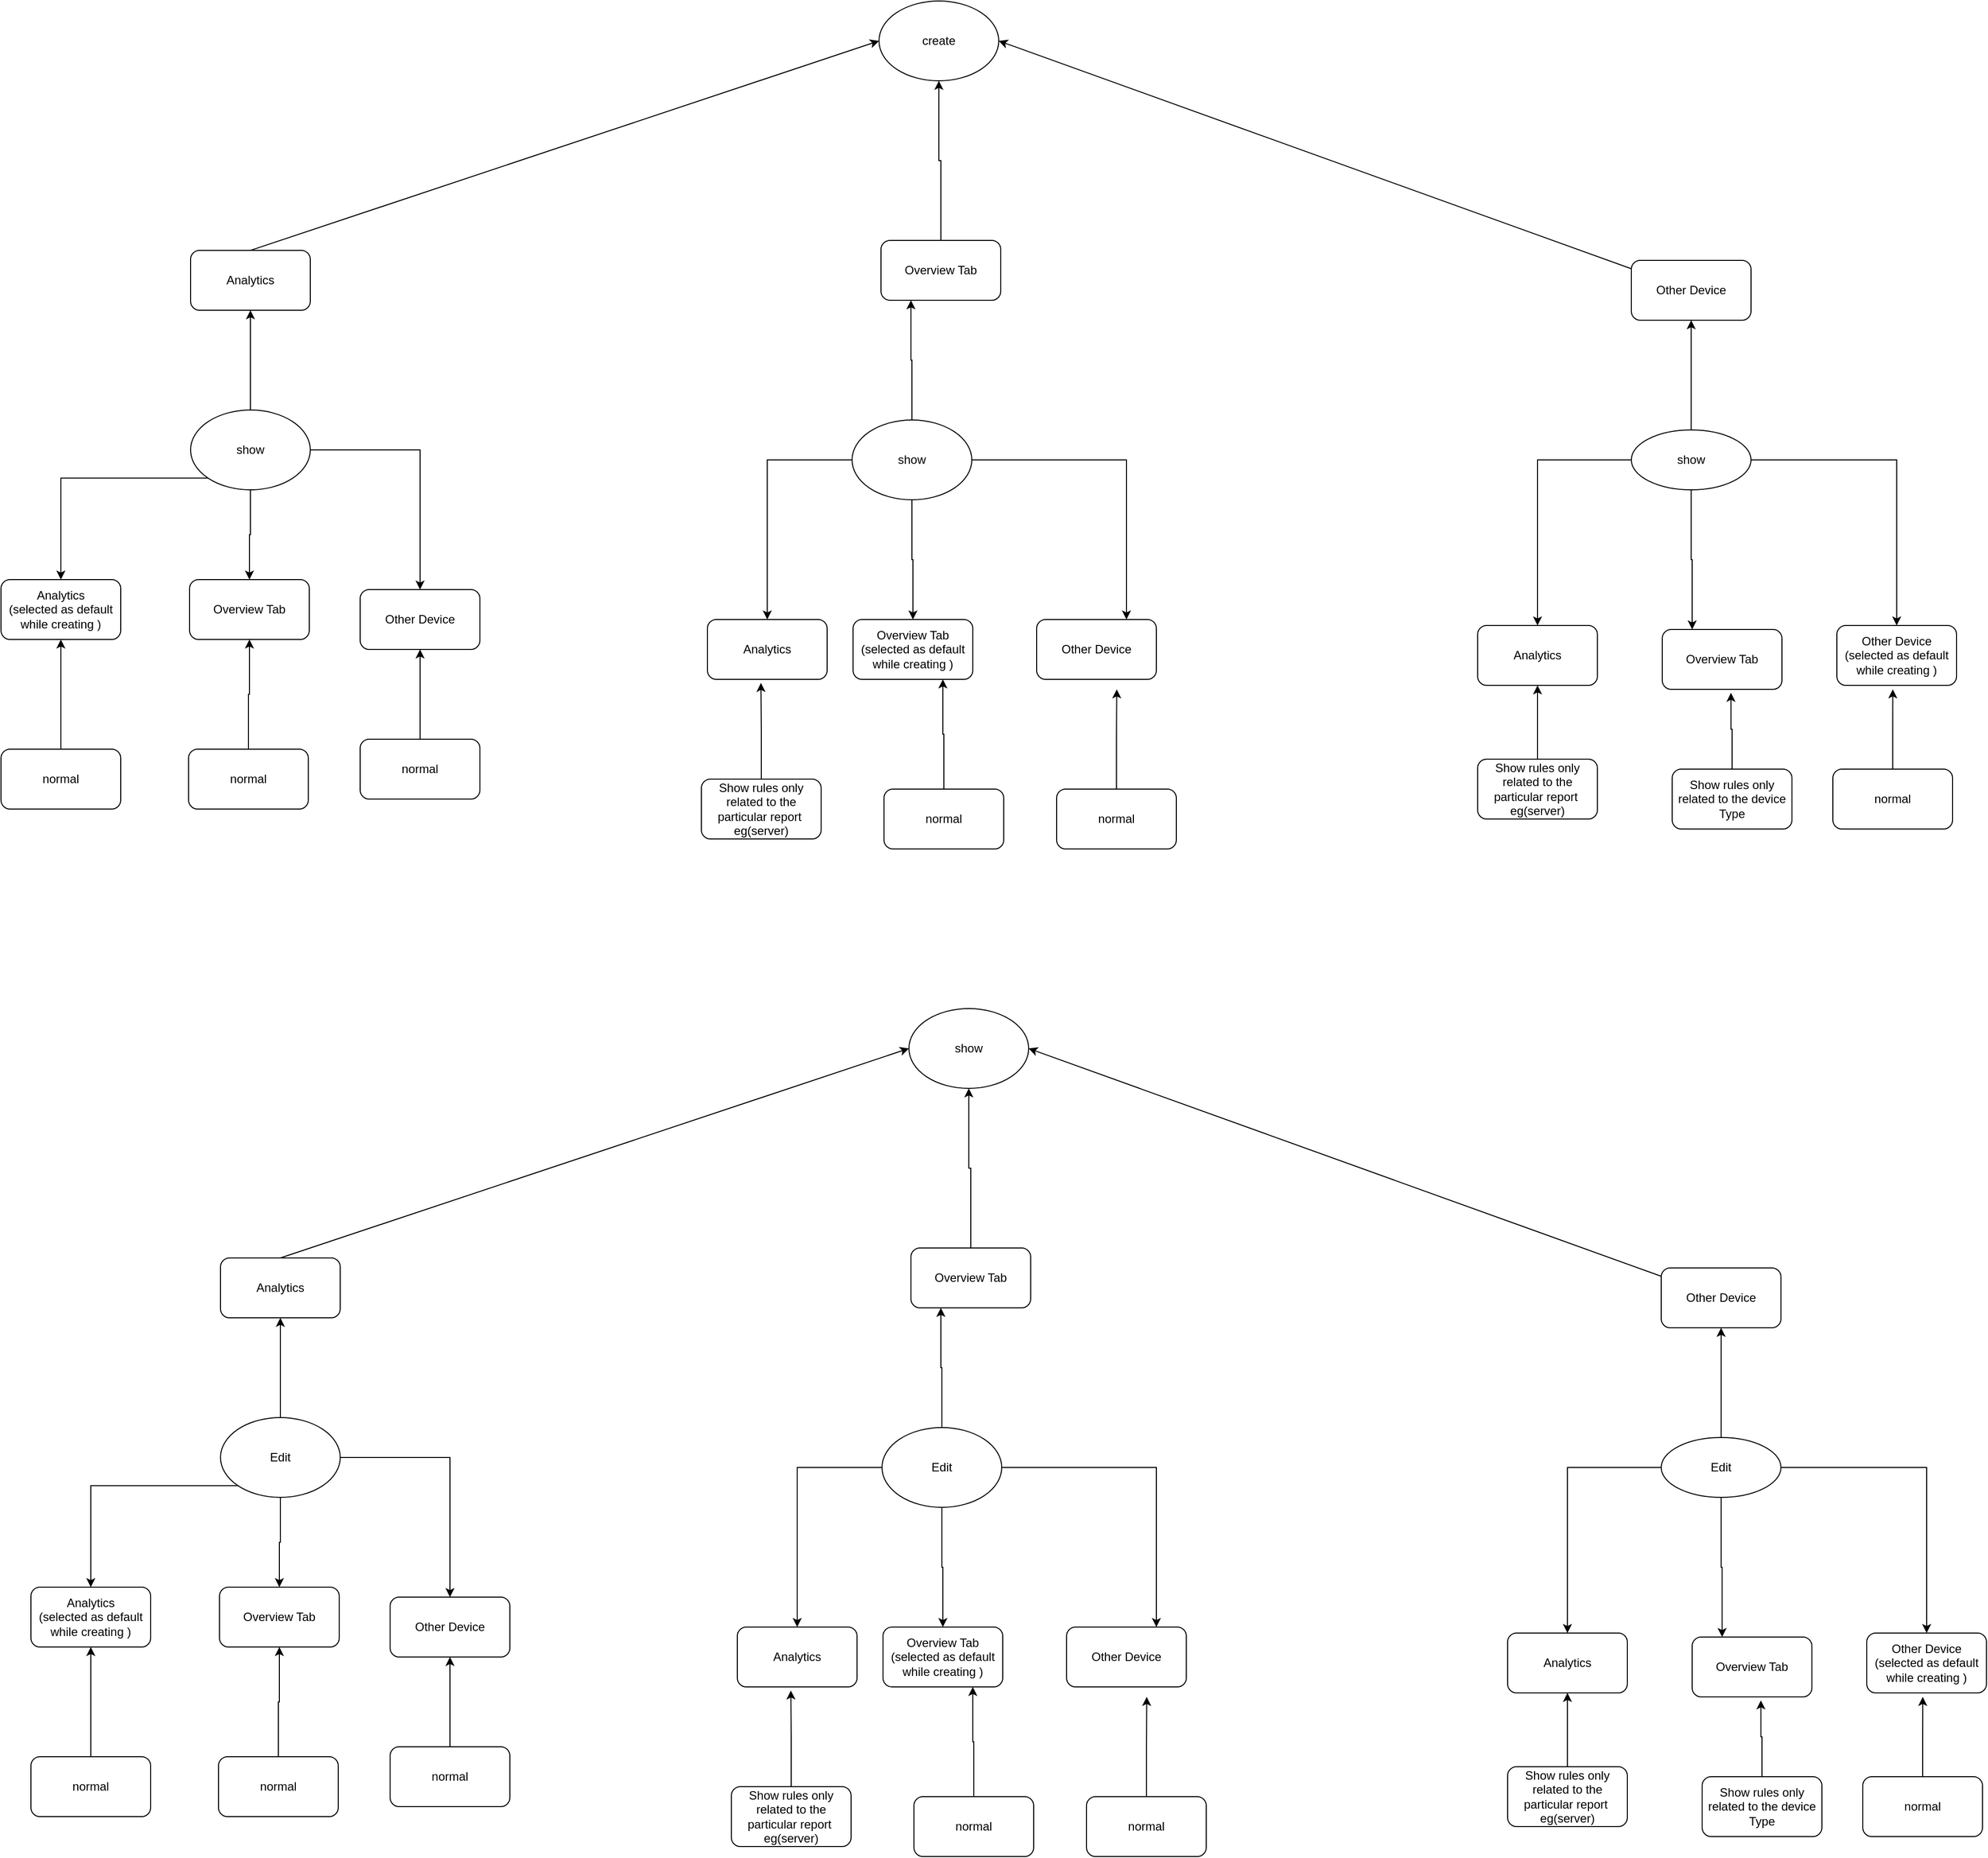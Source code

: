 <mxfile version="23.1.2" type="github">
  <diagram name="Page-1" id="s7N1Tc7U8LfEpAxHkq8D">
    <mxGraphModel dx="2438" dy="892" grid="1" gridSize="10" guides="1" tooltips="1" connect="1" arrows="1" fold="1" page="1" pageScale="1" pageWidth="850" pageHeight="1100" math="0" shadow="0">
      <root>
        <mxCell id="0" />
        <mxCell id="1" parent="0" />
        <mxCell id="awePTyg2Fw0t5qTXh-jY-1" value="create" style="ellipse;whiteSpace=wrap;html=1;" vertex="1" parent="1">
          <mxGeometry x="380" y="50" width="120" height="80" as="geometry" />
        </mxCell>
        <mxCell id="awePTyg2Fw0t5qTXh-jY-2" value="Analytics" style="rounded=1;whiteSpace=wrap;html=1;" vertex="1" parent="1">
          <mxGeometry x="-310" y="300" width="120" height="60" as="geometry" />
        </mxCell>
        <mxCell id="awePTyg2Fw0t5qTXh-jY-63" style="edgeStyle=orthogonalEdgeStyle;rounded=0;orthogonalLoop=1;jettySize=auto;html=1;entryX=0.5;entryY=1;entryDx=0;entryDy=0;" edge="1" parent="1" source="awePTyg2Fw0t5qTXh-jY-3" target="awePTyg2Fw0t5qTXh-jY-1">
          <mxGeometry relative="1" as="geometry" />
        </mxCell>
        <mxCell id="awePTyg2Fw0t5qTXh-jY-3" value="Overview Tab" style="rounded=1;whiteSpace=wrap;html=1;" vertex="1" parent="1">
          <mxGeometry x="382" y="290" width="120" height="60" as="geometry" />
        </mxCell>
        <mxCell id="awePTyg2Fw0t5qTXh-jY-4" value="Other Device" style="rounded=1;whiteSpace=wrap;html=1;" vertex="1" parent="1">
          <mxGeometry x="1134" y="310" width="120" height="60" as="geometry" />
        </mxCell>
        <mxCell id="awePTyg2Fw0t5qTXh-jY-16" style="edgeStyle=orthogonalEdgeStyle;rounded=0;orthogonalLoop=1;jettySize=auto;html=1;exitX=0.5;exitY=0;exitDx=0;exitDy=0;entryX=0.5;entryY=1;entryDx=0;entryDy=0;" edge="1" parent="1" source="awePTyg2Fw0t5qTXh-jY-9" target="awePTyg2Fw0t5qTXh-jY-2">
          <mxGeometry relative="1" as="geometry" />
        </mxCell>
        <mxCell id="awePTyg2Fw0t5qTXh-jY-19" style="edgeStyle=orthogonalEdgeStyle;rounded=0;orthogonalLoop=1;jettySize=auto;html=1;exitX=0;exitY=1;exitDx=0;exitDy=0;entryX=0.5;entryY=0;entryDx=0;entryDy=0;" edge="1" parent="1" source="awePTyg2Fw0t5qTXh-jY-9" target="awePTyg2Fw0t5qTXh-jY-12">
          <mxGeometry relative="1" as="geometry" />
        </mxCell>
        <mxCell id="awePTyg2Fw0t5qTXh-jY-20" style="edgeStyle=orthogonalEdgeStyle;rounded=0;orthogonalLoop=1;jettySize=auto;html=1;exitX=0.5;exitY=1;exitDx=0;exitDy=0;entryX=0.5;entryY=0;entryDx=0;entryDy=0;" edge="1" parent="1" source="awePTyg2Fw0t5qTXh-jY-9" target="awePTyg2Fw0t5qTXh-jY-13">
          <mxGeometry relative="1" as="geometry" />
        </mxCell>
        <mxCell id="awePTyg2Fw0t5qTXh-jY-21" style="edgeStyle=orthogonalEdgeStyle;rounded=0;orthogonalLoop=1;jettySize=auto;html=1;exitX=1;exitY=0.5;exitDx=0;exitDy=0;" edge="1" parent="1" source="awePTyg2Fw0t5qTXh-jY-9" target="awePTyg2Fw0t5qTXh-jY-14">
          <mxGeometry relative="1" as="geometry" />
        </mxCell>
        <mxCell id="awePTyg2Fw0t5qTXh-jY-9" value="show" style="ellipse;whiteSpace=wrap;html=1;" vertex="1" parent="1">
          <mxGeometry x="-310" y="460" width="120" height="80" as="geometry" />
        </mxCell>
        <mxCell id="awePTyg2Fw0t5qTXh-jY-17" style="edgeStyle=orthogonalEdgeStyle;rounded=0;orthogonalLoop=1;jettySize=auto;html=1;exitX=0.5;exitY=0;exitDx=0;exitDy=0;entryX=0.25;entryY=1;entryDx=0;entryDy=0;" edge="1" parent="1" source="awePTyg2Fw0t5qTXh-jY-10" target="awePTyg2Fw0t5qTXh-jY-3">
          <mxGeometry relative="1" as="geometry" />
        </mxCell>
        <mxCell id="awePTyg2Fw0t5qTXh-jY-32" style="edgeStyle=orthogonalEdgeStyle;rounded=0;orthogonalLoop=1;jettySize=auto;html=1;" edge="1" parent="1" source="awePTyg2Fw0t5qTXh-jY-10" target="awePTyg2Fw0t5qTXh-jY-22">
          <mxGeometry relative="1" as="geometry" />
        </mxCell>
        <mxCell id="awePTyg2Fw0t5qTXh-jY-33" style="edgeStyle=orthogonalEdgeStyle;rounded=0;orthogonalLoop=1;jettySize=auto;html=1;exitX=0.5;exitY=1;exitDx=0;exitDy=0;" edge="1" parent="1" source="awePTyg2Fw0t5qTXh-jY-10" target="awePTyg2Fw0t5qTXh-jY-23">
          <mxGeometry relative="1" as="geometry" />
        </mxCell>
        <mxCell id="awePTyg2Fw0t5qTXh-jY-34" style="edgeStyle=orthogonalEdgeStyle;rounded=0;orthogonalLoop=1;jettySize=auto;html=1;exitX=1;exitY=0.5;exitDx=0;exitDy=0;entryX=0.75;entryY=0;entryDx=0;entryDy=0;" edge="1" parent="1" source="awePTyg2Fw0t5qTXh-jY-10" target="awePTyg2Fw0t5qTXh-jY-24">
          <mxGeometry relative="1" as="geometry" />
        </mxCell>
        <mxCell id="awePTyg2Fw0t5qTXh-jY-10" value="show" style="ellipse;whiteSpace=wrap;html=1;" vertex="1" parent="1">
          <mxGeometry x="353" y="470" width="120" height="80" as="geometry" />
        </mxCell>
        <mxCell id="awePTyg2Fw0t5qTXh-jY-18" style="edgeStyle=orthogonalEdgeStyle;rounded=0;orthogonalLoop=1;jettySize=auto;html=1;exitX=0.5;exitY=0;exitDx=0;exitDy=0;entryX=0.5;entryY=1;entryDx=0;entryDy=0;" edge="1" parent="1" source="awePTyg2Fw0t5qTXh-jY-11" target="awePTyg2Fw0t5qTXh-jY-4">
          <mxGeometry relative="1" as="geometry" />
        </mxCell>
        <mxCell id="awePTyg2Fw0t5qTXh-jY-35" style="edgeStyle=orthogonalEdgeStyle;rounded=0;orthogonalLoop=1;jettySize=auto;html=1;" edge="1" parent="1" source="awePTyg2Fw0t5qTXh-jY-11" target="awePTyg2Fw0t5qTXh-jY-29">
          <mxGeometry relative="1" as="geometry" />
        </mxCell>
        <mxCell id="awePTyg2Fw0t5qTXh-jY-38" style="edgeStyle=orthogonalEdgeStyle;rounded=0;orthogonalLoop=1;jettySize=auto;html=1;" edge="1" parent="1" source="awePTyg2Fw0t5qTXh-jY-11" target="awePTyg2Fw0t5qTXh-jY-31">
          <mxGeometry relative="1" as="geometry" />
        </mxCell>
        <mxCell id="awePTyg2Fw0t5qTXh-jY-39" style="edgeStyle=orthogonalEdgeStyle;rounded=0;orthogonalLoop=1;jettySize=auto;html=1;exitX=0.5;exitY=1;exitDx=0;exitDy=0;entryX=0.25;entryY=0;entryDx=0;entryDy=0;" edge="1" parent="1" source="awePTyg2Fw0t5qTXh-jY-11" target="awePTyg2Fw0t5qTXh-jY-30">
          <mxGeometry relative="1" as="geometry" />
        </mxCell>
        <mxCell id="awePTyg2Fw0t5qTXh-jY-11" value="show" style="ellipse;whiteSpace=wrap;html=1;" vertex="1" parent="1">
          <mxGeometry x="1134" y="480" width="120" height="60" as="geometry" />
        </mxCell>
        <mxCell id="awePTyg2Fw0t5qTXh-jY-12" value="Analytics&lt;br&gt;(selected as default &lt;br&gt;while creating )" style="rounded=1;whiteSpace=wrap;html=1;" vertex="1" parent="1">
          <mxGeometry x="-500" y="630" width="120" height="60" as="geometry" />
        </mxCell>
        <mxCell id="awePTyg2Fw0t5qTXh-jY-13" value="Overview Tab" style="rounded=1;whiteSpace=wrap;html=1;" vertex="1" parent="1">
          <mxGeometry x="-311" y="630" width="120" height="60" as="geometry" />
        </mxCell>
        <mxCell id="awePTyg2Fw0t5qTXh-jY-14" value="Other Device" style="rounded=1;whiteSpace=wrap;html=1;" vertex="1" parent="1">
          <mxGeometry x="-140" y="640" width="120" height="60" as="geometry" />
        </mxCell>
        <mxCell id="awePTyg2Fw0t5qTXh-jY-22" value="Analytics" style="rounded=1;whiteSpace=wrap;html=1;" vertex="1" parent="1">
          <mxGeometry x="208" y="670" width="120" height="60" as="geometry" />
        </mxCell>
        <mxCell id="awePTyg2Fw0t5qTXh-jY-23" value="Overview Tab&lt;br&gt;(selected as default&lt;br style=&quot;border-color: var(--border-color);&quot;&gt;while creating )" style="rounded=1;whiteSpace=wrap;html=1;" vertex="1" parent="1">
          <mxGeometry x="354" y="670" width="120" height="60" as="geometry" />
        </mxCell>
        <mxCell id="awePTyg2Fw0t5qTXh-jY-24" value="Other Device" style="rounded=1;whiteSpace=wrap;html=1;" vertex="1" parent="1">
          <mxGeometry x="538" y="670" width="120" height="60" as="geometry" />
        </mxCell>
        <mxCell id="awePTyg2Fw0t5qTXh-jY-29" value="Analytics" style="rounded=1;whiteSpace=wrap;html=1;" vertex="1" parent="1">
          <mxGeometry x="980" y="676" width="120" height="60" as="geometry" />
        </mxCell>
        <mxCell id="awePTyg2Fw0t5qTXh-jY-30" value="Overview Tab" style="rounded=1;whiteSpace=wrap;html=1;" vertex="1" parent="1">
          <mxGeometry x="1165" y="680" width="120" height="60" as="geometry" />
        </mxCell>
        <mxCell id="awePTyg2Fw0t5qTXh-jY-31" value="Other Device&lt;br&gt;(selected as default&lt;br style=&quot;border-color: var(--border-color);&quot;&gt;while creating )" style="rounded=1;whiteSpace=wrap;html=1;" vertex="1" parent="1">
          <mxGeometry x="1340" y="676" width="120" height="60" as="geometry" />
        </mxCell>
        <mxCell id="awePTyg2Fw0t5qTXh-jY-41" style="edgeStyle=orthogonalEdgeStyle;rounded=0;orthogonalLoop=1;jettySize=auto;html=1;entryX=0.5;entryY=1;entryDx=0;entryDy=0;" edge="1" parent="1" source="awePTyg2Fw0t5qTXh-jY-40" target="awePTyg2Fw0t5qTXh-jY-12">
          <mxGeometry relative="1" as="geometry" />
        </mxCell>
        <mxCell id="awePTyg2Fw0t5qTXh-jY-40" value="normal" style="rounded=1;whiteSpace=wrap;html=1;" vertex="1" parent="1">
          <mxGeometry x="-500" y="800" width="120" height="60" as="geometry" />
        </mxCell>
        <mxCell id="awePTyg2Fw0t5qTXh-jY-44" style="edgeStyle=orthogonalEdgeStyle;rounded=0;orthogonalLoop=1;jettySize=auto;html=1;entryX=0.5;entryY=1;entryDx=0;entryDy=0;" edge="1" parent="1" source="awePTyg2Fw0t5qTXh-jY-42" target="awePTyg2Fw0t5qTXh-jY-13">
          <mxGeometry relative="1" as="geometry" />
        </mxCell>
        <mxCell id="awePTyg2Fw0t5qTXh-jY-42" value="normal" style="rounded=1;whiteSpace=wrap;html=1;" vertex="1" parent="1">
          <mxGeometry x="-312" y="800" width="120" height="60" as="geometry" />
        </mxCell>
        <mxCell id="awePTyg2Fw0t5qTXh-jY-45" style="edgeStyle=orthogonalEdgeStyle;rounded=0;orthogonalLoop=1;jettySize=auto;html=1;" edge="1" parent="1" source="awePTyg2Fw0t5qTXh-jY-43" target="awePTyg2Fw0t5qTXh-jY-14">
          <mxGeometry relative="1" as="geometry" />
        </mxCell>
        <mxCell id="awePTyg2Fw0t5qTXh-jY-43" value="normal" style="rounded=1;whiteSpace=wrap;html=1;" vertex="1" parent="1">
          <mxGeometry x="-140" y="790" width="120" height="60" as="geometry" />
        </mxCell>
        <mxCell id="awePTyg2Fw0t5qTXh-jY-46" value="Show rules only related to the particular report&amp;nbsp;&lt;br&gt;eg(server)" style="rounded=1;whiteSpace=wrap;html=1;" vertex="1" parent="1">
          <mxGeometry x="202" y="830" width="120" height="60" as="geometry" />
        </mxCell>
        <mxCell id="awePTyg2Fw0t5qTXh-jY-50" style="edgeStyle=orthogonalEdgeStyle;rounded=0;orthogonalLoop=1;jettySize=auto;html=1;exitX=0.5;exitY=0;exitDx=0;exitDy=0;entryX=0.75;entryY=1;entryDx=0;entryDy=0;" edge="1" parent="1" source="awePTyg2Fw0t5qTXh-jY-47" target="awePTyg2Fw0t5qTXh-jY-23">
          <mxGeometry relative="1" as="geometry" />
        </mxCell>
        <mxCell id="awePTyg2Fw0t5qTXh-jY-47" value="normal" style="rounded=1;whiteSpace=wrap;html=1;" vertex="1" parent="1">
          <mxGeometry x="385" y="840" width="120" height="60" as="geometry" />
        </mxCell>
        <mxCell id="awePTyg2Fw0t5qTXh-jY-51" style="edgeStyle=orthogonalEdgeStyle;rounded=0;orthogonalLoop=1;jettySize=auto;html=1;exitX=0.5;exitY=0;exitDx=0;exitDy=0;" edge="1" parent="1" source="awePTyg2Fw0t5qTXh-jY-48">
          <mxGeometry relative="1" as="geometry">
            <mxPoint x="618.308" y="740" as="targetPoint" />
          </mxGeometry>
        </mxCell>
        <mxCell id="awePTyg2Fw0t5qTXh-jY-48" value="normal" style="rounded=1;whiteSpace=wrap;html=1;" vertex="1" parent="1">
          <mxGeometry x="558" y="840" width="120" height="60" as="geometry" />
        </mxCell>
        <mxCell id="awePTyg2Fw0t5qTXh-jY-52" style="edgeStyle=orthogonalEdgeStyle;rounded=0;orthogonalLoop=1;jettySize=auto;html=1;entryX=0.447;entryY=1.06;entryDx=0;entryDy=0;entryPerimeter=0;" edge="1" parent="1" source="awePTyg2Fw0t5qTXh-jY-46" target="awePTyg2Fw0t5qTXh-jY-22">
          <mxGeometry relative="1" as="geometry" />
        </mxCell>
        <mxCell id="awePTyg2Fw0t5qTXh-jY-56" style="edgeStyle=orthogonalEdgeStyle;rounded=0;orthogonalLoop=1;jettySize=auto;html=1;exitX=0.5;exitY=0;exitDx=0;exitDy=0;entryX=0.5;entryY=1;entryDx=0;entryDy=0;" edge="1" parent="1" source="awePTyg2Fw0t5qTXh-jY-53" target="awePTyg2Fw0t5qTXh-jY-29">
          <mxGeometry relative="1" as="geometry" />
        </mxCell>
        <mxCell id="awePTyg2Fw0t5qTXh-jY-53" value="Show rules only related to the particular report&amp;nbsp;&lt;br&gt;eg(server)" style="rounded=1;whiteSpace=wrap;html=1;" vertex="1" parent="1">
          <mxGeometry x="980" y="810" width="120" height="60" as="geometry" />
        </mxCell>
        <mxCell id="awePTyg2Fw0t5qTXh-jY-54" value="Show rules only related to the device Type" style="rounded=1;whiteSpace=wrap;html=1;" vertex="1" parent="1">
          <mxGeometry x="1175" y="820" width="120" height="60" as="geometry" />
        </mxCell>
        <mxCell id="awePTyg2Fw0t5qTXh-jY-58" style="edgeStyle=orthogonalEdgeStyle;rounded=0;orthogonalLoop=1;jettySize=auto;html=1;exitX=0.5;exitY=0;exitDx=0;exitDy=0;" edge="1" parent="1" source="awePTyg2Fw0t5qTXh-jY-55">
          <mxGeometry relative="1" as="geometry">
            <mxPoint x="1396.105" y="740" as="targetPoint" />
          </mxGeometry>
        </mxCell>
        <mxCell id="awePTyg2Fw0t5qTXh-jY-55" value="normal" style="rounded=1;whiteSpace=wrap;html=1;" vertex="1" parent="1">
          <mxGeometry x="1336" y="820" width="120" height="60" as="geometry" />
        </mxCell>
        <mxCell id="awePTyg2Fw0t5qTXh-jY-57" style="edgeStyle=orthogonalEdgeStyle;rounded=0;orthogonalLoop=1;jettySize=auto;html=1;exitX=0.5;exitY=0;exitDx=0;exitDy=0;entryX=0.574;entryY=1.058;entryDx=0;entryDy=0;entryPerimeter=0;" edge="1" parent="1" source="awePTyg2Fw0t5qTXh-jY-54" target="awePTyg2Fw0t5qTXh-jY-30">
          <mxGeometry relative="1" as="geometry" />
        </mxCell>
        <mxCell id="awePTyg2Fw0t5qTXh-jY-62" value="" style="endArrow=classic;html=1;rounded=0;exitX=0.5;exitY=0;exitDx=0;exitDy=0;entryX=0;entryY=0.5;entryDx=0;entryDy=0;" edge="1" parent="1" source="awePTyg2Fw0t5qTXh-jY-2" target="awePTyg2Fw0t5qTXh-jY-1">
          <mxGeometry width="50" height="50" relative="1" as="geometry">
            <mxPoint x="360" y="230" as="sourcePoint" />
            <mxPoint x="410" y="180" as="targetPoint" />
          </mxGeometry>
        </mxCell>
        <mxCell id="awePTyg2Fw0t5qTXh-jY-65" value="" style="endArrow=classic;html=1;rounded=0;entryX=1;entryY=0.5;entryDx=0;entryDy=0;" edge="1" parent="1" source="awePTyg2Fw0t5qTXh-jY-4" target="awePTyg2Fw0t5qTXh-jY-1">
          <mxGeometry width="50" height="50" relative="1" as="geometry">
            <mxPoint x="1250" y="170" as="sourcePoint" />
            <mxPoint x="580" y="180" as="targetPoint" />
          </mxGeometry>
        </mxCell>
        <mxCell id="awePTyg2Fw0t5qTXh-jY-66" value="show" style="ellipse;whiteSpace=wrap;html=1;" vertex="1" parent="1">
          <mxGeometry x="410" y="1060" width="120" height="80" as="geometry" />
        </mxCell>
        <mxCell id="awePTyg2Fw0t5qTXh-jY-67" value="Analytics" style="rounded=1;whiteSpace=wrap;html=1;" vertex="1" parent="1">
          <mxGeometry x="-280" y="1310" width="120" height="60" as="geometry" />
        </mxCell>
        <mxCell id="awePTyg2Fw0t5qTXh-jY-68" style="edgeStyle=orthogonalEdgeStyle;rounded=0;orthogonalLoop=1;jettySize=auto;html=1;entryX=0.5;entryY=1;entryDx=0;entryDy=0;" edge="1" parent="1" source="awePTyg2Fw0t5qTXh-jY-69" target="awePTyg2Fw0t5qTXh-jY-66">
          <mxGeometry relative="1" as="geometry" />
        </mxCell>
        <mxCell id="awePTyg2Fw0t5qTXh-jY-69" value="Overview Tab" style="rounded=1;whiteSpace=wrap;html=1;" vertex="1" parent="1">
          <mxGeometry x="412" y="1300" width="120" height="60" as="geometry" />
        </mxCell>
        <mxCell id="awePTyg2Fw0t5qTXh-jY-70" value="Other Device" style="rounded=1;whiteSpace=wrap;html=1;" vertex="1" parent="1">
          <mxGeometry x="1164" y="1320" width="120" height="60" as="geometry" />
        </mxCell>
        <mxCell id="awePTyg2Fw0t5qTXh-jY-71" style="edgeStyle=orthogonalEdgeStyle;rounded=0;orthogonalLoop=1;jettySize=auto;html=1;exitX=0.5;exitY=0;exitDx=0;exitDy=0;entryX=0.5;entryY=1;entryDx=0;entryDy=0;" edge="1" parent="1" source="awePTyg2Fw0t5qTXh-jY-75" target="awePTyg2Fw0t5qTXh-jY-67">
          <mxGeometry relative="1" as="geometry" />
        </mxCell>
        <mxCell id="awePTyg2Fw0t5qTXh-jY-72" style="edgeStyle=orthogonalEdgeStyle;rounded=0;orthogonalLoop=1;jettySize=auto;html=1;exitX=0;exitY=1;exitDx=0;exitDy=0;entryX=0.5;entryY=0;entryDx=0;entryDy=0;" edge="1" parent="1" source="awePTyg2Fw0t5qTXh-jY-75" target="awePTyg2Fw0t5qTXh-jY-86">
          <mxGeometry relative="1" as="geometry" />
        </mxCell>
        <mxCell id="awePTyg2Fw0t5qTXh-jY-73" style="edgeStyle=orthogonalEdgeStyle;rounded=0;orthogonalLoop=1;jettySize=auto;html=1;exitX=0.5;exitY=1;exitDx=0;exitDy=0;entryX=0.5;entryY=0;entryDx=0;entryDy=0;" edge="1" parent="1" source="awePTyg2Fw0t5qTXh-jY-75" target="awePTyg2Fw0t5qTXh-jY-87">
          <mxGeometry relative="1" as="geometry" />
        </mxCell>
        <mxCell id="awePTyg2Fw0t5qTXh-jY-74" style="edgeStyle=orthogonalEdgeStyle;rounded=0;orthogonalLoop=1;jettySize=auto;html=1;exitX=1;exitY=0.5;exitDx=0;exitDy=0;" edge="1" parent="1" source="awePTyg2Fw0t5qTXh-jY-75" target="awePTyg2Fw0t5qTXh-jY-88">
          <mxGeometry relative="1" as="geometry" />
        </mxCell>
        <mxCell id="awePTyg2Fw0t5qTXh-jY-75" value="Edit" style="ellipse;whiteSpace=wrap;html=1;" vertex="1" parent="1">
          <mxGeometry x="-280" y="1470" width="120" height="80" as="geometry" />
        </mxCell>
        <mxCell id="awePTyg2Fw0t5qTXh-jY-76" style="edgeStyle=orthogonalEdgeStyle;rounded=0;orthogonalLoop=1;jettySize=auto;html=1;exitX=0.5;exitY=0;exitDx=0;exitDy=0;entryX=0.25;entryY=1;entryDx=0;entryDy=0;" edge="1" parent="1" source="awePTyg2Fw0t5qTXh-jY-80" target="awePTyg2Fw0t5qTXh-jY-69">
          <mxGeometry relative="1" as="geometry" />
        </mxCell>
        <mxCell id="awePTyg2Fw0t5qTXh-jY-77" style="edgeStyle=orthogonalEdgeStyle;rounded=0;orthogonalLoop=1;jettySize=auto;html=1;" edge="1" parent="1" source="awePTyg2Fw0t5qTXh-jY-80" target="awePTyg2Fw0t5qTXh-jY-89">
          <mxGeometry relative="1" as="geometry" />
        </mxCell>
        <mxCell id="awePTyg2Fw0t5qTXh-jY-78" style="edgeStyle=orthogonalEdgeStyle;rounded=0;orthogonalLoop=1;jettySize=auto;html=1;exitX=0.5;exitY=1;exitDx=0;exitDy=0;" edge="1" parent="1" source="awePTyg2Fw0t5qTXh-jY-80" target="awePTyg2Fw0t5qTXh-jY-90">
          <mxGeometry relative="1" as="geometry" />
        </mxCell>
        <mxCell id="awePTyg2Fw0t5qTXh-jY-79" style="edgeStyle=orthogonalEdgeStyle;rounded=0;orthogonalLoop=1;jettySize=auto;html=1;exitX=1;exitY=0.5;exitDx=0;exitDy=0;entryX=0.75;entryY=0;entryDx=0;entryDy=0;" edge="1" parent="1" source="awePTyg2Fw0t5qTXh-jY-80" target="awePTyg2Fw0t5qTXh-jY-91">
          <mxGeometry relative="1" as="geometry" />
        </mxCell>
        <mxCell id="awePTyg2Fw0t5qTXh-jY-80" value="Edit" style="ellipse;whiteSpace=wrap;html=1;" vertex="1" parent="1">
          <mxGeometry x="383" y="1480" width="120" height="80" as="geometry" />
        </mxCell>
        <mxCell id="awePTyg2Fw0t5qTXh-jY-81" style="edgeStyle=orthogonalEdgeStyle;rounded=0;orthogonalLoop=1;jettySize=auto;html=1;exitX=0.5;exitY=0;exitDx=0;exitDy=0;entryX=0.5;entryY=1;entryDx=0;entryDy=0;" edge="1" parent="1" source="awePTyg2Fw0t5qTXh-jY-85" target="awePTyg2Fw0t5qTXh-jY-70">
          <mxGeometry relative="1" as="geometry" />
        </mxCell>
        <mxCell id="awePTyg2Fw0t5qTXh-jY-82" style="edgeStyle=orthogonalEdgeStyle;rounded=0;orthogonalLoop=1;jettySize=auto;html=1;" edge="1" parent="1" source="awePTyg2Fw0t5qTXh-jY-85" target="awePTyg2Fw0t5qTXh-jY-92">
          <mxGeometry relative="1" as="geometry" />
        </mxCell>
        <mxCell id="awePTyg2Fw0t5qTXh-jY-83" style="edgeStyle=orthogonalEdgeStyle;rounded=0;orthogonalLoop=1;jettySize=auto;html=1;" edge="1" parent="1" source="awePTyg2Fw0t5qTXh-jY-85" target="awePTyg2Fw0t5qTXh-jY-94">
          <mxGeometry relative="1" as="geometry" />
        </mxCell>
        <mxCell id="awePTyg2Fw0t5qTXh-jY-84" style="edgeStyle=orthogonalEdgeStyle;rounded=0;orthogonalLoop=1;jettySize=auto;html=1;exitX=0.5;exitY=1;exitDx=0;exitDy=0;entryX=0.25;entryY=0;entryDx=0;entryDy=0;" edge="1" parent="1" source="awePTyg2Fw0t5qTXh-jY-85" target="awePTyg2Fw0t5qTXh-jY-93">
          <mxGeometry relative="1" as="geometry" />
        </mxCell>
        <mxCell id="awePTyg2Fw0t5qTXh-jY-85" value="Edit" style="ellipse;whiteSpace=wrap;html=1;" vertex="1" parent="1">
          <mxGeometry x="1164" y="1490" width="120" height="60" as="geometry" />
        </mxCell>
        <mxCell id="awePTyg2Fw0t5qTXh-jY-86" value="Analytics&lt;br&gt;(selected as default &lt;br&gt;while creating )" style="rounded=1;whiteSpace=wrap;html=1;" vertex="1" parent="1">
          <mxGeometry x="-470" y="1640" width="120" height="60" as="geometry" />
        </mxCell>
        <mxCell id="awePTyg2Fw0t5qTXh-jY-87" value="Overview Tab" style="rounded=1;whiteSpace=wrap;html=1;" vertex="1" parent="1">
          <mxGeometry x="-281" y="1640" width="120" height="60" as="geometry" />
        </mxCell>
        <mxCell id="awePTyg2Fw0t5qTXh-jY-88" value="Other Device" style="rounded=1;whiteSpace=wrap;html=1;" vertex="1" parent="1">
          <mxGeometry x="-110" y="1650" width="120" height="60" as="geometry" />
        </mxCell>
        <mxCell id="awePTyg2Fw0t5qTXh-jY-89" value="Analytics" style="rounded=1;whiteSpace=wrap;html=1;" vertex="1" parent="1">
          <mxGeometry x="238" y="1680" width="120" height="60" as="geometry" />
        </mxCell>
        <mxCell id="awePTyg2Fw0t5qTXh-jY-90" value="Overview Tab&lt;br&gt;(selected as default&lt;br style=&quot;border-color: var(--border-color);&quot;&gt;while creating )" style="rounded=1;whiteSpace=wrap;html=1;" vertex="1" parent="1">
          <mxGeometry x="384" y="1680" width="120" height="60" as="geometry" />
        </mxCell>
        <mxCell id="awePTyg2Fw0t5qTXh-jY-91" value="Other Device" style="rounded=1;whiteSpace=wrap;html=1;" vertex="1" parent="1">
          <mxGeometry x="568" y="1680" width="120" height="60" as="geometry" />
        </mxCell>
        <mxCell id="awePTyg2Fw0t5qTXh-jY-92" value="Analytics" style="rounded=1;whiteSpace=wrap;html=1;" vertex="1" parent="1">
          <mxGeometry x="1010" y="1686" width="120" height="60" as="geometry" />
        </mxCell>
        <mxCell id="awePTyg2Fw0t5qTXh-jY-93" value="Overview Tab" style="rounded=1;whiteSpace=wrap;html=1;" vertex="1" parent="1">
          <mxGeometry x="1195" y="1690" width="120" height="60" as="geometry" />
        </mxCell>
        <mxCell id="awePTyg2Fw0t5qTXh-jY-94" value="Other Device&lt;br&gt;(selected as default&lt;br style=&quot;border-color: var(--border-color);&quot;&gt;while creating )" style="rounded=1;whiteSpace=wrap;html=1;" vertex="1" parent="1">
          <mxGeometry x="1370" y="1686" width="120" height="60" as="geometry" />
        </mxCell>
        <mxCell id="awePTyg2Fw0t5qTXh-jY-95" style="edgeStyle=orthogonalEdgeStyle;rounded=0;orthogonalLoop=1;jettySize=auto;html=1;entryX=0.5;entryY=1;entryDx=0;entryDy=0;" edge="1" parent="1" source="awePTyg2Fw0t5qTXh-jY-96" target="awePTyg2Fw0t5qTXh-jY-86">
          <mxGeometry relative="1" as="geometry" />
        </mxCell>
        <mxCell id="awePTyg2Fw0t5qTXh-jY-96" value="normal" style="rounded=1;whiteSpace=wrap;html=1;" vertex="1" parent="1">
          <mxGeometry x="-470" y="1810" width="120" height="60" as="geometry" />
        </mxCell>
        <mxCell id="awePTyg2Fw0t5qTXh-jY-97" style="edgeStyle=orthogonalEdgeStyle;rounded=0;orthogonalLoop=1;jettySize=auto;html=1;entryX=0.5;entryY=1;entryDx=0;entryDy=0;" edge="1" parent="1" source="awePTyg2Fw0t5qTXh-jY-98" target="awePTyg2Fw0t5qTXh-jY-87">
          <mxGeometry relative="1" as="geometry" />
        </mxCell>
        <mxCell id="awePTyg2Fw0t5qTXh-jY-98" value="normal" style="rounded=1;whiteSpace=wrap;html=1;" vertex="1" parent="1">
          <mxGeometry x="-282" y="1810" width="120" height="60" as="geometry" />
        </mxCell>
        <mxCell id="awePTyg2Fw0t5qTXh-jY-99" style="edgeStyle=orthogonalEdgeStyle;rounded=0;orthogonalLoop=1;jettySize=auto;html=1;" edge="1" parent="1" source="awePTyg2Fw0t5qTXh-jY-100" target="awePTyg2Fw0t5qTXh-jY-88">
          <mxGeometry relative="1" as="geometry" />
        </mxCell>
        <mxCell id="awePTyg2Fw0t5qTXh-jY-100" value="normal" style="rounded=1;whiteSpace=wrap;html=1;" vertex="1" parent="1">
          <mxGeometry x="-110" y="1800" width="120" height="60" as="geometry" />
        </mxCell>
        <mxCell id="awePTyg2Fw0t5qTXh-jY-101" value="Show rules only related to the particular report&amp;nbsp;&lt;br&gt;eg(server)" style="rounded=1;whiteSpace=wrap;html=1;" vertex="1" parent="1">
          <mxGeometry x="232" y="1840" width="120" height="60" as="geometry" />
        </mxCell>
        <mxCell id="awePTyg2Fw0t5qTXh-jY-102" style="edgeStyle=orthogonalEdgeStyle;rounded=0;orthogonalLoop=1;jettySize=auto;html=1;exitX=0.5;exitY=0;exitDx=0;exitDy=0;entryX=0.75;entryY=1;entryDx=0;entryDy=0;" edge="1" parent="1" source="awePTyg2Fw0t5qTXh-jY-103" target="awePTyg2Fw0t5qTXh-jY-90">
          <mxGeometry relative="1" as="geometry" />
        </mxCell>
        <mxCell id="awePTyg2Fw0t5qTXh-jY-103" value="normal" style="rounded=1;whiteSpace=wrap;html=1;" vertex="1" parent="1">
          <mxGeometry x="415" y="1850" width="120" height="60" as="geometry" />
        </mxCell>
        <mxCell id="awePTyg2Fw0t5qTXh-jY-104" style="edgeStyle=orthogonalEdgeStyle;rounded=0;orthogonalLoop=1;jettySize=auto;html=1;exitX=0.5;exitY=0;exitDx=0;exitDy=0;" edge="1" parent="1" source="awePTyg2Fw0t5qTXh-jY-105">
          <mxGeometry relative="1" as="geometry">
            <mxPoint x="648.308" y="1750" as="targetPoint" />
          </mxGeometry>
        </mxCell>
        <mxCell id="awePTyg2Fw0t5qTXh-jY-105" value="normal" style="rounded=1;whiteSpace=wrap;html=1;" vertex="1" parent="1">
          <mxGeometry x="588" y="1850" width="120" height="60" as="geometry" />
        </mxCell>
        <mxCell id="awePTyg2Fw0t5qTXh-jY-106" style="edgeStyle=orthogonalEdgeStyle;rounded=0;orthogonalLoop=1;jettySize=auto;html=1;entryX=0.447;entryY=1.06;entryDx=0;entryDy=0;entryPerimeter=0;" edge="1" parent="1" source="awePTyg2Fw0t5qTXh-jY-101" target="awePTyg2Fw0t5qTXh-jY-89">
          <mxGeometry relative="1" as="geometry" />
        </mxCell>
        <mxCell id="awePTyg2Fw0t5qTXh-jY-107" style="edgeStyle=orthogonalEdgeStyle;rounded=0;orthogonalLoop=1;jettySize=auto;html=1;exitX=0.5;exitY=0;exitDx=0;exitDy=0;entryX=0.5;entryY=1;entryDx=0;entryDy=0;" edge="1" parent="1" source="awePTyg2Fw0t5qTXh-jY-108" target="awePTyg2Fw0t5qTXh-jY-92">
          <mxGeometry relative="1" as="geometry" />
        </mxCell>
        <mxCell id="awePTyg2Fw0t5qTXh-jY-108" value="Show rules only related to the particular report&amp;nbsp;&lt;br&gt;eg(server)" style="rounded=1;whiteSpace=wrap;html=1;" vertex="1" parent="1">
          <mxGeometry x="1010" y="1820" width="120" height="60" as="geometry" />
        </mxCell>
        <mxCell id="awePTyg2Fw0t5qTXh-jY-109" value="Show rules only related to the device Type" style="rounded=1;whiteSpace=wrap;html=1;" vertex="1" parent="1">
          <mxGeometry x="1205" y="1830" width="120" height="60" as="geometry" />
        </mxCell>
        <mxCell id="awePTyg2Fw0t5qTXh-jY-110" style="edgeStyle=orthogonalEdgeStyle;rounded=0;orthogonalLoop=1;jettySize=auto;html=1;exitX=0.5;exitY=0;exitDx=0;exitDy=0;" edge="1" parent="1" source="awePTyg2Fw0t5qTXh-jY-111">
          <mxGeometry relative="1" as="geometry">
            <mxPoint x="1426.105" y="1750" as="targetPoint" />
          </mxGeometry>
        </mxCell>
        <mxCell id="awePTyg2Fw0t5qTXh-jY-111" value="normal" style="rounded=1;whiteSpace=wrap;html=1;" vertex="1" parent="1">
          <mxGeometry x="1366" y="1830" width="120" height="60" as="geometry" />
        </mxCell>
        <mxCell id="awePTyg2Fw0t5qTXh-jY-112" style="edgeStyle=orthogonalEdgeStyle;rounded=0;orthogonalLoop=1;jettySize=auto;html=1;exitX=0.5;exitY=0;exitDx=0;exitDy=0;entryX=0.574;entryY=1.058;entryDx=0;entryDy=0;entryPerimeter=0;" edge="1" parent="1" source="awePTyg2Fw0t5qTXh-jY-109" target="awePTyg2Fw0t5qTXh-jY-93">
          <mxGeometry relative="1" as="geometry" />
        </mxCell>
        <mxCell id="awePTyg2Fw0t5qTXh-jY-113" value="" style="endArrow=classic;html=1;rounded=0;exitX=0.5;exitY=0;exitDx=0;exitDy=0;entryX=0;entryY=0.5;entryDx=0;entryDy=0;" edge="1" parent="1" source="awePTyg2Fw0t5qTXh-jY-67" target="awePTyg2Fw0t5qTXh-jY-66">
          <mxGeometry width="50" height="50" relative="1" as="geometry">
            <mxPoint x="390" y="1240" as="sourcePoint" />
            <mxPoint x="440" y="1190" as="targetPoint" />
          </mxGeometry>
        </mxCell>
        <mxCell id="awePTyg2Fw0t5qTXh-jY-114" value="" style="endArrow=classic;html=1;rounded=0;entryX=1;entryY=0.5;entryDx=0;entryDy=0;" edge="1" parent="1" source="awePTyg2Fw0t5qTXh-jY-70" target="awePTyg2Fw0t5qTXh-jY-66">
          <mxGeometry width="50" height="50" relative="1" as="geometry">
            <mxPoint x="1280" y="1180" as="sourcePoint" />
            <mxPoint x="610" y="1190" as="targetPoint" />
          </mxGeometry>
        </mxCell>
      </root>
    </mxGraphModel>
  </diagram>
</mxfile>
